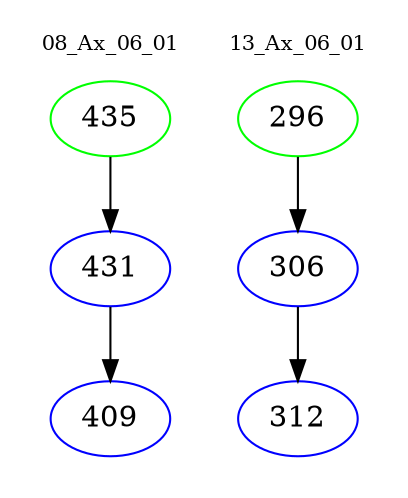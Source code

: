 digraph{
subgraph cluster_0 {
color = white
label = "08_Ax_06_01";
fontsize=10;
T0_435 [label="435", color="green"]
T0_435 -> T0_431 [color="black"]
T0_431 [label="431", color="blue"]
T0_431 -> T0_409 [color="black"]
T0_409 [label="409", color="blue"]
}
subgraph cluster_1 {
color = white
label = "13_Ax_06_01";
fontsize=10;
T1_296 [label="296", color="green"]
T1_296 -> T1_306 [color="black"]
T1_306 [label="306", color="blue"]
T1_306 -> T1_312 [color="black"]
T1_312 [label="312", color="blue"]
}
}
